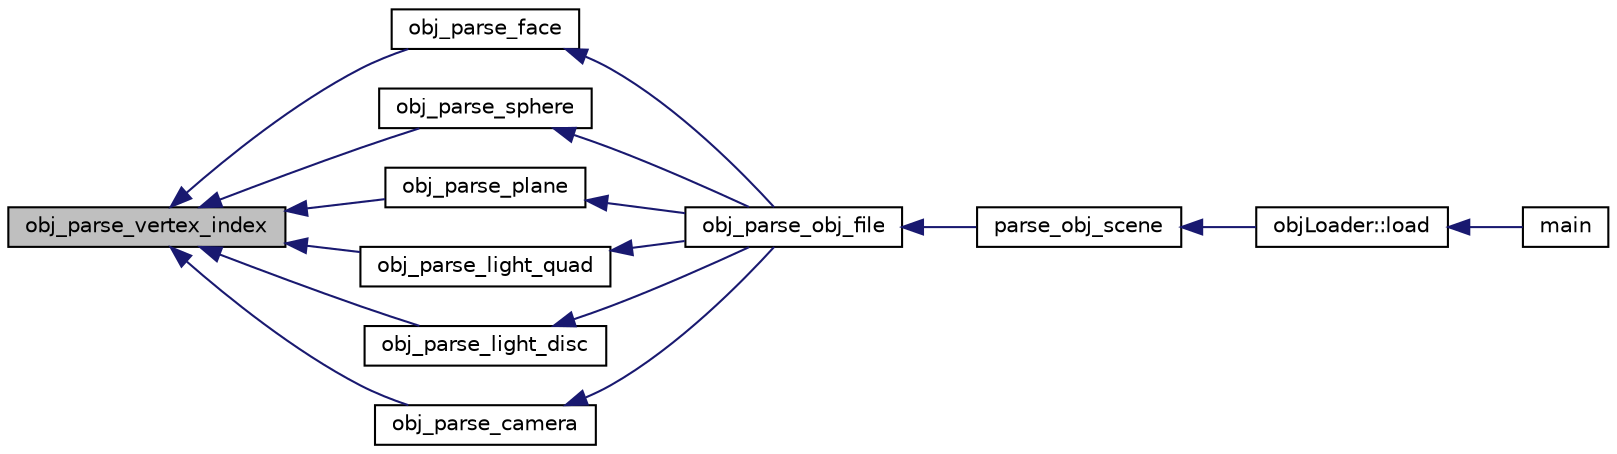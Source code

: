 digraph "obj_parse_vertex_index"
{
  edge [fontname="Helvetica",fontsize="10",labelfontname="Helvetica",labelfontsize="10"];
  node [fontname="Helvetica",fontsize="10",shape=record];
  rankdir="LR";
  Node1 [label="obj_parse_vertex_index",height=0.2,width=0.4,color="black", fillcolor="grey75", style="filled" fontcolor="black"];
  Node1 -> Node2 [dir="back",color="midnightblue",fontsize="10",style="solid"];
  Node2 [label="obj_parse_face",height=0.2,width=0.4,color="black", fillcolor="white", style="filled",URL="$obj__parser_8cpp.html#ae66a2a73524902a148fe2d1deeb046f1"];
  Node2 -> Node3 [dir="back",color="midnightblue",fontsize="10",style="solid"];
  Node3 [label="obj_parse_obj_file",height=0.2,width=0.4,color="black", fillcolor="white", style="filled",URL="$obj__parser_8cpp.html#a8d8a0f7da63815420d8e6fa78bd820d5"];
  Node3 -> Node4 [dir="back",color="midnightblue",fontsize="10",style="solid"];
  Node4 [label="parse_obj_scene",height=0.2,width=0.4,color="black", fillcolor="white", style="filled",URL="$obj__parser_8h.html#afeb61f62eed9b215b2ce5f452df8efd6"];
  Node4 -> Node5 [dir="back",color="midnightblue",fontsize="10",style="solid"];
  Node5 [label="objLoader::load",height=0.2,width=0.4,color="black", fillcolor="white", style="filled",URL="$classobj_loader.html#a3dd8724f1e8a00e1e4345087ded8a877"];
  Node5 -> Node6 [dir="back",color="midnightblue",fontsize="10",style="solid"];
  Node6 [label="main",height=0.2,width=0.4,color="black", fillcolor="white", style="filled",URL="$obj_tester_8cpp.html#a3c04138a5bfe5d72780bb7e82a18e627"];
  Node1 -> Node7 [dir="back",color="midnightblue",fontsize="10",style="solid"];
  Node7 [label="obj_parse_sphere",height=0.2,width=0.4,color="black", fillcolor="white", style="filled",URL="$obj__parser_8cpp.html#af28c38aecd612a587a065f7c2ad44562"];
  Node7 -> Node3 [dir="back",color="midnightblue",fontsize="10",style="solid"];
  Node1 -> Node8 [dir="back",color="midnightblue",fontsize="10",style="solid"];
  Node8 [label="obj_parse_plane",height=0.2,width=0.4,color="black", fillcolor="white", style="filled",URL="$obj__parser_8cpp.html#a28fde9588e207bbff92d8464243d1430"];
  Node8 -> Node3 [dir="back",color="midnightblue",fontsize="10",style="solid"];
  Node1 -> Node9 [dir="back",color="midnightblue",fontsize="10",style="solid"];
  Node9 [label="obj_parse_light_quad",height=0.2,width=0.4,color="black", fillcolor="white", style="filled",URL="$obj__parser_8cpp.html#ab0b497c4672c66dee44ba5c1991fa2c7"];
  Node9 -> Node3 [dir="back",color="midnightblue",fontsize="10",style="solid"];
  Node1 -> Node10 [dir="back",color="midnightblue",fontsize="10",style="solid"];
  Node10 [label="obj_parse_light_disc",height=0.2,width=0.4,color="black", fillcolor="white", style="filled",URL="$obj__parser_8cpp.html#aad43379fa9b437b730020be5c0b421f7"];
  Node10 -> Node3 [dir="back",color="midnightblue",fontsize="10",style="solid"];
  Node1 -> Node11 [dir="back",color="midnightblue",fontsize="10",style="solid"];
  Node11 [label="obj_parse_camera",height=0.2,width=0.4,color="black", fillcolor="white", style="filled",URL="$obj__parser_8cpp.html#a08b3f9e43bf4f8afc344f7912e4c05f6"];
  Node11 -> Node3 [dir="back",color="midnightblue",fontsize="10",style="solid"];
}
